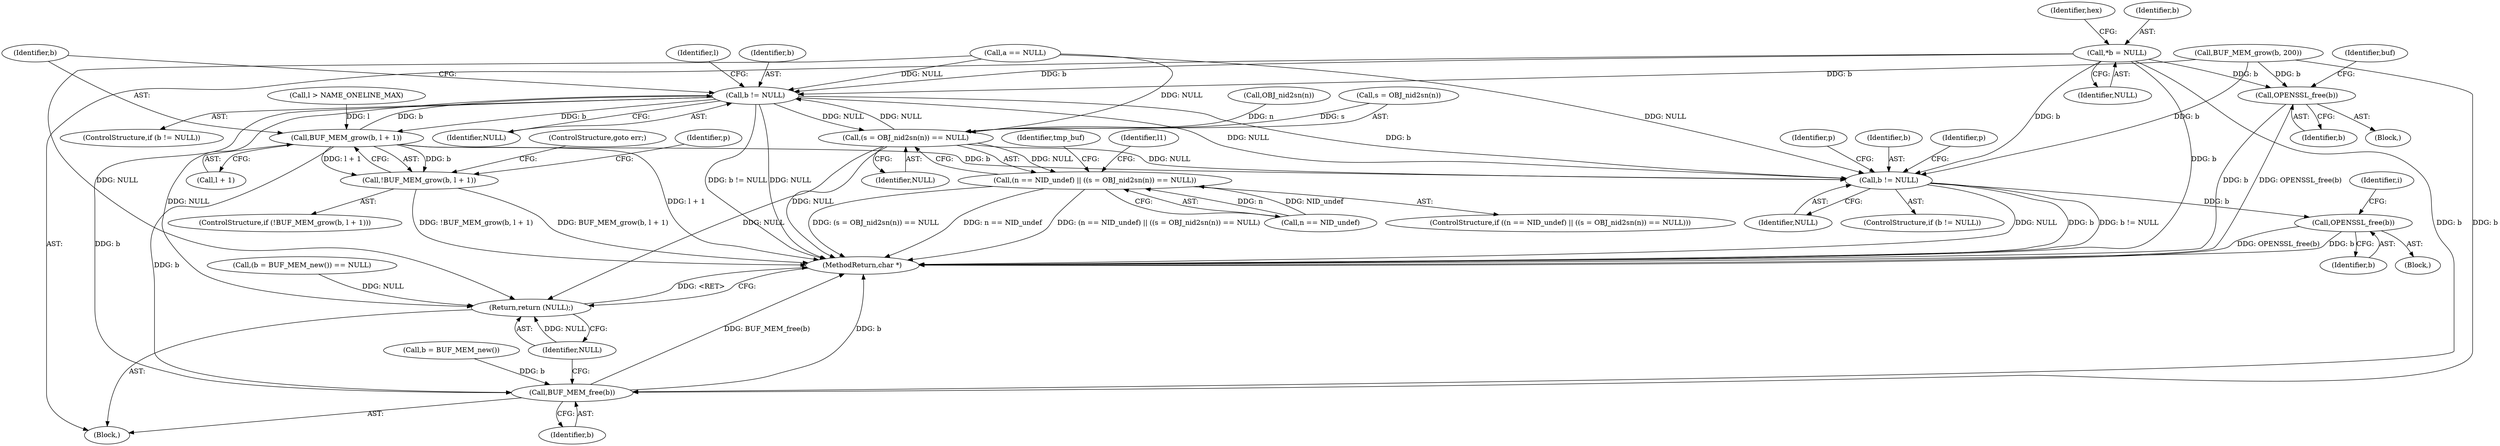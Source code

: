 digraph "0_openssl_2919516136a4227d9e6d8f2fe66ef976aaf8c561@pointer" {
"1000120" [label="(Call,*b = NULL)"];
"1000179" [label="(Call,OPENSSL_free(b))"];
"1000496" [label="(Call,b != NULL)"];
"1000230" [label="(Call,(s = OBJ_nid2sn(n)) == NULL)"];
"1000226" [label="(Call,(n == NID_undef) || ((s = OBJ_nid2sn(n)) == NULL))"];
"1000629" [label="(Call,b != NULL)"];
"1000638" [label="(Call,OPENSSL_free(b))"];
"1000661" [label="(Return,return (NULL);)"];
"1000502" [label="(Call,BUF_MEM_grow(b, l + 1))"];
"1000501" [label="(Call,!BUF_MEM_grow(b, l + 1))"];
"1000659" [label="(Call,BUF_MEM_free(b))"];
"1000136" [label="(Call,(b = BUF_MEM_new()) == NULL)"];
"1000632" [label="(Block,)"];
"1000507" [label="(ControlStructure,goto err;)"];
"1000634" [label="(Identifier,p)"];
"1000496" [label="(Call,b != NULL)"];
"1000503" [label="(Identifier,b)"];
"1000248" [label="(Identifier,l1)"];
"1000120" [label="(Call,*b = NULL)"];
"1000638" [label="(Call,OPENSSL_free(b))"];
"1000639" [label="(Identifier,b)"];
"1000631" [label="(Identifier,NULL)"];
"1000173" [label="(Block,)"];
"1000167" [label="(Call,a == NULL)"];
"1000628" [label="(ControlStructure,if (b != NULL))"];
"1000105" [label="(Block,)"];
"1000630" [label="(Identifier,b)"];
"1000233" [label="(Call,OBJ_nid2sn(n))"];
"1000646" [label="(Identifier,i)"];
"1000661" [label="(Return,return (NULL);)"];
"1000660" [label="(Identifier,b)"];
"1000137" [label="(Call,b = BUF_MEM_new())"];
"1000659" [label="(Call,BUF_MEM_free(b))"];
"1000180" [label="(Identifier,b)"];
"1000225" [label="(ControlStructure,if ((n == NID_undef) || ((s = OBJ_nid2sn(n)) == NULL)))"];
"1000663" [label="(MethodReturn,char *)"];
"1000519" [label="(Identifier,l)"];
"1000235" [label="(Identifier,NULL)"];
"1000509" [label="(Identifier,p)"];
"1000125" [label="(Identifier,hex)"];
"1000504" [label="(Call,l + 1)"];
"1000498" [label="(Identifier,NULL)"];
"1000144" [label="(Call,BUF_MEM_grow(b, 200))"];
"1000231" [label="(Call,s = OBJ_nid2sn(n))"];
"1000179" [label="(Call,OPENSSL_free(b))"];
"1000495" [label="(ControlStructure,if (b != NULL))"];
"1000227" [label="(Call,n == NID_undef)"];
"1000629" [label="(Call,b != NULL)"];
"1000230" [label="(Call,(s = OBJ_nid2sn(n)) == NULL)"];
"1000501" [label="(Call,!BUF_MEM_grow(b, l + 1))"];
"1000502" [label="(Call,BUF_MEM_grow(b, l + 1))"];
"1000500" [label="(ControlStructure,if (!BUF_MEM_grow(b, l + 1)))"];
"1000662" [label="(Identifier,NULL)"];
"1000182" [label="(Identifier,buf)"];
"1000122" [label="(Identifier,NULL)"];
"1000487" [label="(Call,l > NAME_ONELINE_MAX)"];
"1000121" [label="(Identifier,b)"];
"1000497" [label="(Identifier,b)"];
"1000238" [label="(Identifier,tmp_buf)"];
"1000226" [label="(Call,(n == NID_undef) || ((s = OBJ_nid2sn(n)) == NULL))"];
"1000642" [label="(Identifier,p)"];
"1000120" -> "1000105"  [label="AST: "];
"1000120" -> "1000122"  [label="CFG: "];
"1000121" -> "1000120"  [label="AST: "];
"1000122" -> "1000120"  [label="AST: "];
"1000125" -> "1000120"  [label="CFG: "];
"1000120" -> "1000663"  [label="DDG: b"];
"1000120" -> "1000179"  [label="DDG: b"];
"1000120" -> "1000496"  [label="DDG: b"];
"1000120" -> "1000629"  [label="DDG: b"];
"1000120" -> "1000659"  [label="DDG: b"];
"1000179" -> "1000173"  [label="AST: "];
"1000179" -> "1000180"  [label="CFG: "];
"1000180" -> "1000179"  [label="AST: "];
"1000182" -> "1000179"  [label="CFG: "];
"1000179" -> "1000663"  [label="DDG: OPENSSL_free(b)"];
"1000179" -> "1000663"  [label="DDG: b"];
"1000144" -> "1000179"  [label="DDG: b"];
"1000496" -> "1000495"  [label="AST: "];
"1000496" -> "1000498"  [label="CFG: "];
"1000497" -> "1000496"  [label="AST: "];
"1000498" -> "1000496"  [label="AST: "];
"1000503" -> "1000496"  [label="CFG: "];
"1000519" -> "1000496"  [label="CFG: "];
"1000496" -> "1000663"  [label="DDG: NULL"];
"1000496" -> "1000663"  [label="DDG: b != NULL"];
"1000496" -> "1000230"  [label="DDG: NULL"];
"1000502" -> "1000496"  [label="DDG: b"];
"1000144" -> "1000496"  [label="DDG: b"];
"1000167" -> "1000496"  [label="DDG: NULL"];
"1000230" -> "1000496"  [label="DDG: NULL"];
"1000496" -> "1000502"  [label="DDG: b"];
"1000496" -> "1000629"  [label="DDG: b"];
"1000496" -> "1000629"  [label="DDG: NULL"];
"1000496" -> "1000659"  [label="DDG: b"];
"1000496" -> "1000661"  [label="DDG: NULL"];
"1000230" -> "1000226"  [label="AST: "];
"1000230" -> "1000235"  [label="CFG: "];
"1000231" -> "1000230"  [label="AST: "];
"1000235" -> "1000230"  [label="AST: "];
"1000226" -> "1000230"  [label="CFG: "];
"1000230" -> "1000663"  [label="DDG: NULL"];
"1000230" -> "1000226"  [label="DDG: NULL"];
"1000231" -> "1000230"  [label="DDG: s"];
"1000233" -> "1000230"  [label="DDG: n"];
"1000167" -> "1000230"  [label="DDG: NULL"];
"1000230" -> "1000629"  [label="DDG: NULL"];
"1000230" -> "1000661"  [label="DDG: NULL"];
"1000226" -> "1000225"  [label="AST: "];
"1000226" -> "1000227"  [label="CFG: "];
"1000227" -> "1000226"  [label="AST: "];
"1000238" -> "1000226"  [label="CFG: "];
"1000248" -> "1000226"  [label="CFG: "];
"1000226" -> "1000663"  [label="DDG: n == NID_undef"];
"1000226" -> "1000663"  [label="DDG: (n == NID_undef) || ((s = OBJ_nid2sn(n)) == NULL)"];
"1000226" -> "1000663"  [label="DDG: (s = OBJ_nid2sn(n)) == NULL"];
"1000227" -> "1000226"  [label="DDG: n"];
"1000227" -> "1000226"  [label="DDG: NID_undef"];
"1000629" -> "1000628"  [label="AST: "];
"1000629" -> "1000631"  [label="CFG: "];
"1000630" -> "1000629"  [label="AST: "];
"1000631" -> "1000629"  [label="AST: "];
"1000634" -> "1000629"  [label="CFG: "];
"1000642" -> "1000629"  [label="CFG: "];
"1000629" -> "1000663"  [label="DDG: b"];
"1000629" -> "1000663"  [label="DDG: b != NULL"];
"1000629" -> "1000663"  [label="DDG: NULL"];
"1000502" -> "1000629"  [label="DDG: b"];
"1000144" -> "1000629"  [label="DDG: b"];
"1000167" -> "1000629"  [label="DDG: NULL"];
"1000629" -> "1000638"  [label="DDG: b"];
"1000638" -> "1000632"  [label="AST: "];
"1000638" -> "1000639"  [label="CFG: "];
"1000639" -> "1000638"  [label="AST: "];
"1000646" -> "1000638"  [label="CFG: "];
"1000638" -> "1000663"  [label="DDG: OPENSSL_free(b)"];
"1000638" -> "1000663"  [label="DDG: b"];
"1000661" -> "1000105"  [label="AST: "];
"1000661" -> "1000662"  [label="CFG: "];
"1000662" -> "1000661"  [label="AST: "];
"1000663" -> "1000661"  [label="CFG: "];
"1000661" -> "1000663"  [label="DDG: <RET>"];
"1000662" -> "1000661"  [label="DDG: NULL"];
"1000136" -> "1000661"  [label="DDG: NULL"];
"1000167" -> "1000661"  [label="DDG: NULL"];
"1000502" -> "1000501"  [label="AST: "];
"1000502" -> "1000504"  [label="CFG: "];
"1000503" -> "1000502"  [label="AST: "];
"1000504" -> "1000502"  [label="AST: "];
"1000501" -> "1000502"  [label="CFG: "];
"1000502" -> "1000663"  [label="DDG: l + 1"];
"1000502" -> "1000501"  [label="DDG: b"];
"1000502" -> "1000501"  [label="DDG: l + 1"];
"1000487" -> "1000502"  [label="DDG: l"];
"1000502" -> "1000659"  [label="DDG: b"];
"1000501" -> "1000500"  [label="AST: "];
"1000507" -> "1000501"  [label="CFG: "];
"1000509" -> "1000501"  [label="CFG: "];
"1000501" -> "1000663"  [label="DDG: BUF_MEM_grow(b, l + 1)"];
"1000501" -> "1000663"  [label="DDG: !BUF_MEM_grow(b, l + 1)"];
"1000659" -> "1000105"  [label="AST: "];
"1000659" -> "1000660"  [label="CFG: "];
"1000660" -> "1000659"  [label="AST: "];
"1000662" -> "1000659"  [label="CFG: "];
"1000659" -> "1000663"  [label="DDG: b"];
"1000659" -> "1000663"  [label="DDG: BUF_MEM_free(b)"];
"1000144" -> "1000659"  [label="DDG: b"];
"1000137" -> "1000659"  [label="DDG: b"];
}
